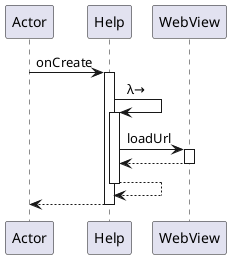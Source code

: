 @startuml
participant Actor
Actor -> Help : onCreate
activate Help
Help -> Help : λ→
activate Help
Help -> WebView : loadUrl
activate WebView
WebView --> Help
deactivate WebView
Help --> Help
deactivate Help
return
@enduml